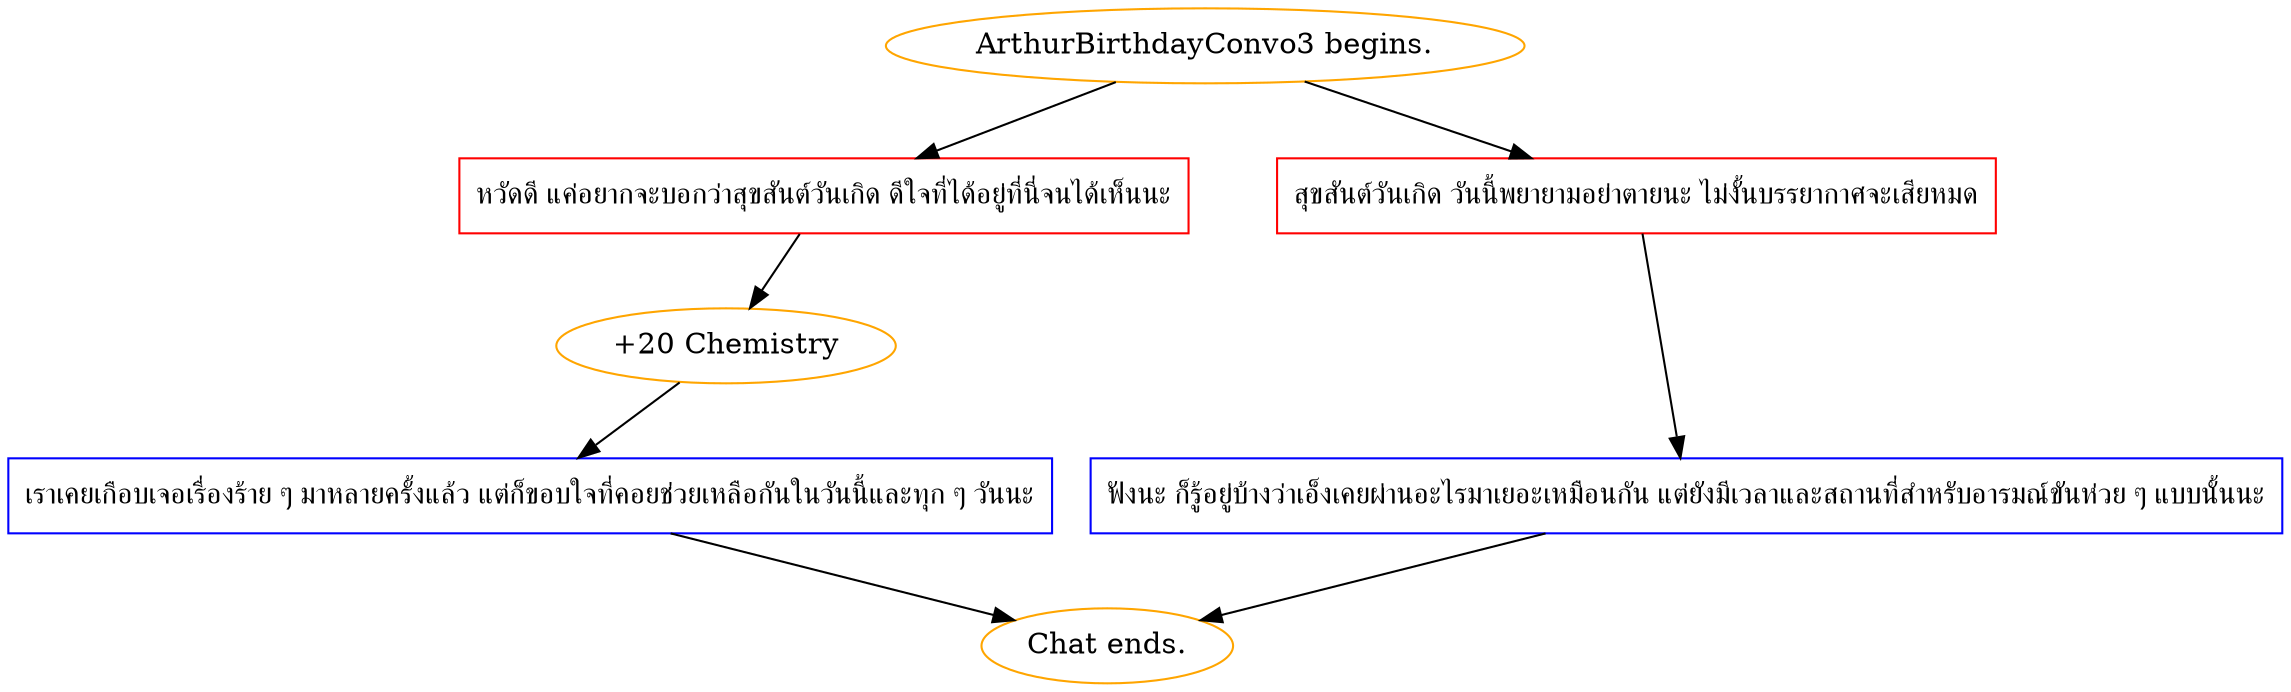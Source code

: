 digraph {
	"ArthurBirthdayConvo3 begins." [color=orange];
		"ArthurBirthdayConvo3 begins." -> j2007632367;
		"ArthurBirthdayConvo3 begins." -> j2059515692;
	j2007632367 [label="หวัดดี แค่อยากจะบอกว่าสุขสันต์วันเกิด ดีใจที่ได้อยู่ที่นี่จนได้เห็นนะ",shape=box,color=red];
		j2007632367 -> j1770678846;
	j2059515692 [label="สุขสันต์วันเกิด วันนี้พยายามอย่าตายนะ ไม่งั้นบรรยากาศจะเสียหมด",shape=box,color=red];
		j2059515692 -> j2644740129;
	j1770678846 [label="+20 Chemistry",color=orange];
		j1770678846 -> j2724327660;
	j2644740129 [label="ฟังนะ ก็รู้อยู่บ้างว่าเอ็งเคยผ่านอะไรมาเยอะเหมือนกัน แต่ยังมีเวลาและสถานที่สำหรับอารมณ์ขันห่วย ๆ แบบนั้นนะ",shape=box,color=blue];
		j2644740129 -> "Chat ends.";
	j2724327660 [label="เราเคยเกือบเจอเรื่องร้าย ๆ มาหลายครั้งแล้ว แต่ก็ขอบใจที่คอยช่วยเหลือกันในวันนี้และทุก ๆ วันนะ",shape=box,color=blue];
		j2724327660 -> "Chat ends.";
	"Chat ends." [color=orange];
}